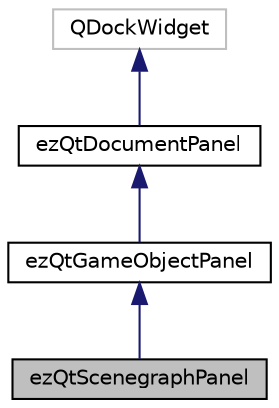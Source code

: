 digraph "ezQtScenegraphPanel"
{
 // LATEX_PDF_SIZE
  edge [fontname="Helvetica",fontsize="10",labelfontname="Helvetica",labelfontsize="10"];
  node [fontname="Helvetica",fontsize="10",shape=record];
  Node1 [label="ezQtScenegraphPanel",height=0.2,width=0.4,color="black", fillcolor="grey75", style="filled", fontcolor="black",tooltip=" "];
  Node2 -> Node1 [dir="back",color="midnightblue",fontsize="10",style="solid",fontname="Helvetica"];
  Node2 [label="ezQtGameObjectPanel",height=0.2,width=0.4,color="black", fillcolor="white", style="filled",URL="$d3/d49/classez_qt_game_object_panel.htm",tooltip=" "];
  Node3 -> Node2 [dir="back",color="midnightblue",fontsize="10",style="solid",fontname="Helvetica"];
  Node3 [label="ezQtDocumentPanel",height=0.2,width=0.4,color="black", fillcolor="white", style="filled",URL="$d7/d7a/classez_qt_document_panel.htm",tooltip=" "];
  Node4 -> Node3 [dir="back",color="midnightblue",fontsize="10",style="solid",fontname="Helvetica"];
  Node4 [label="QDockWidget",height=0.2,width=0.4,color="grey75", fillcolor="white", style="filled",tooltip=" "];
}
